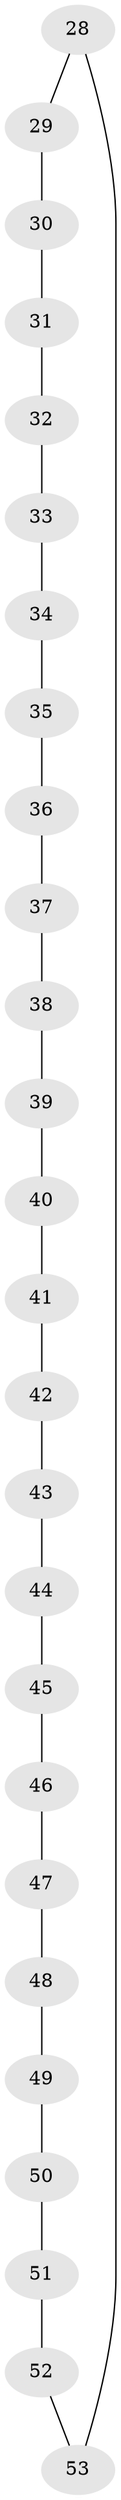 // original degree distribution, {2: 1.0}
// Generated by graph-tools (version 1.1) at 2025/59/03/04/25 21:59:20]
// undirected, 26 vertices, 26 edges
graph export_dot {
graph [start="1"]
  node [color=gray90,style=filled];
  28 [super="+27"];
  29;
  30;
  31;
  32;
  33;
  34;
  35;
  36;
  37;
  38;
  39;
  40;
  41;
  42;
  43;
  44;
  45;
  46;
  47;
  48;
  49;
  50;
  51;
  52;
  53 [super="+4+5+6+12+13+14+20+21+22"];
  28 -- 29;
  28 -- 53;
  29 -- 30;
  30 -- 31;
  31 -- 32;
  32 -- 33;
  33 -- 34;
  34 -- 35;
  35 -- 36;
  36 -- 37;
  37 -- 38;
  38 -- 39;
  39 -- 40;
  40 -- 41;
  41 -- 42;
  42 -- 43;
  43 -- 44;
  44 -- 45;
  45 -- 46;
  46 -- 47;
  47 -- 48;
  48 -- 49;
  49 -- 50;
  50 -- 51;
  51 -- 52;
  52 -- 53;
}
